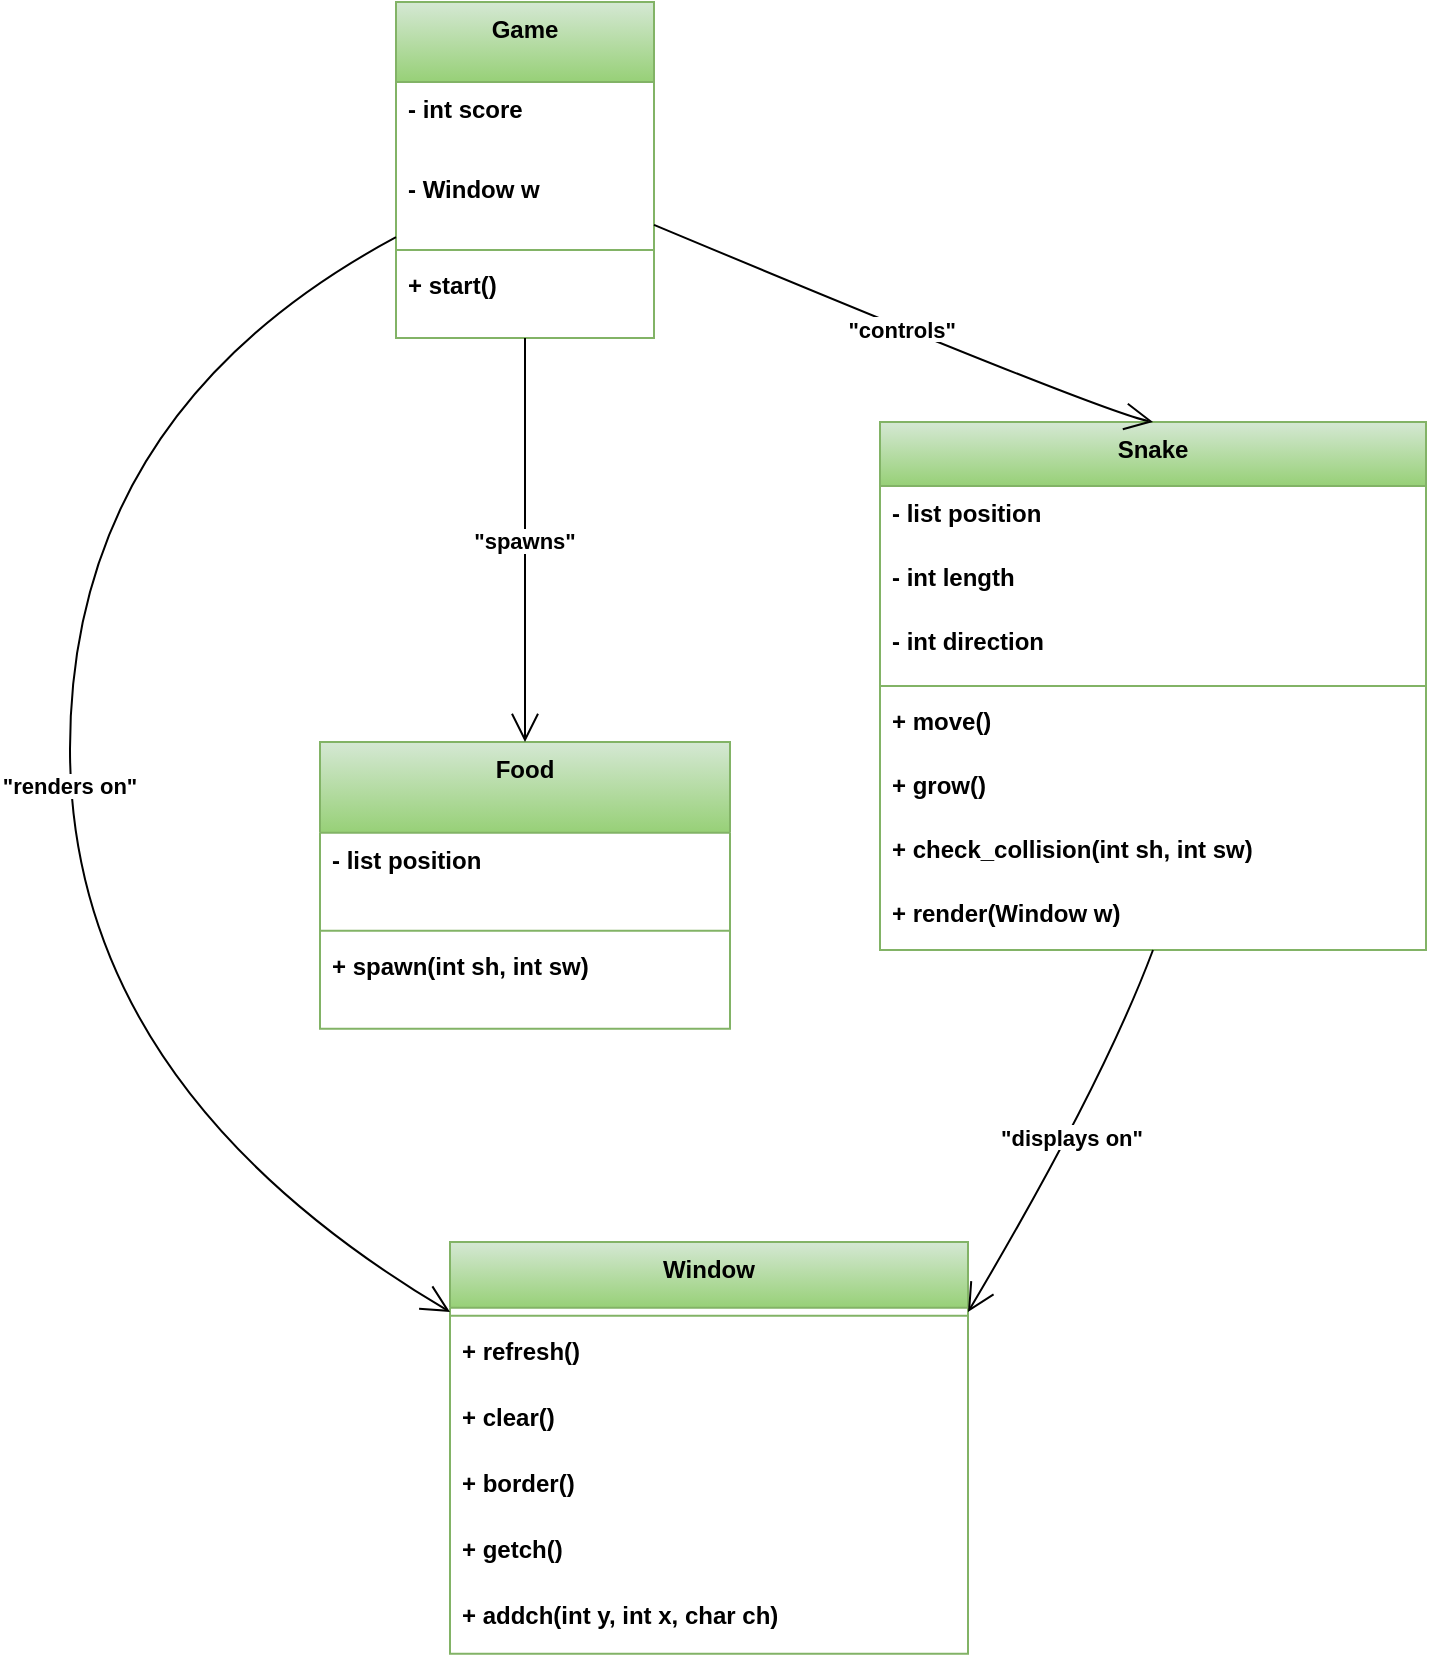 <mxfile version="26.0.14">
  <diagram name="Page-1" id="o4eQdf8rLRscZZ6JouvJ">
    <mxGraphModel dx="1730" dy="-632" grid="1" gridSize="10" guides="1" tooltips="1" connect="1" arrows="1" fold="1" page="1" pageScale="1" pageWidth="850" pageHeight="1100" math="0" shadow="0">
      <root>
        <mxCell id="0" />
        <mxCell id="1" parent="0" />
        <mxCell id="OPFNYv6zjqhL-7-Q2dAG-1" value="Game" style="swimlane;fontStyle=1;align=center;verticalAlign=top;childLayout=stackLayout;horizontal=1;startSize=40;horizontalStack=0;resizeParent=1;resizeParentMax=0;resizeLast=0;collapsible=0;marginBottom=0;fillColor=#d5e8d4;gradientColor=#97d077;strokeColor=#82b366;" vertex="1" parent="1">
          <mxGeometry x="183" y="1870" width="129" height="168" as="geometry" />
        </mxCell>
        <mxCell id="OPFNYv6zjqhL-7-Q2dAG-2" value="- int score" style="text;strokeColor=none;fillColor=none;align=left;verticalAlign=top;spacingLeft=4;spacingRight=4;overflow=hidden;rotatable=0;points=[[0,0.5],[1,0.5]];portConstraint=eastwest;fontStyle=1" vertex="1" parent="OPFNYv6zjqhL-7-Q2dAG-1">
          <mxGeometry y="40" width="129" height="40" as="geometry" />
        </mxCell>
        <mxCell id="OPFNYv6zjqhL-7-Q2dAG-3" value="- Window w" style="text;strokeColor=none;fillColor=none;align=left;verticalAlign=top;spacingLeft=4;spacingRight=4;overflow=hidden;rotatable=0;points=[[0,0.5],[1,0.5]];portConstraint=eastwest;fontStyle=1" vertex="1" parent="OPFNYv6zjqhL-7-Q2dAG-1">
          <mxGeometry y="80" width="129" height="40" as="geometry" />
        </mxCell>
        <mxCell id="OPFNYv6zjqhL-7-Q2dAG-4" style="line;strokeWidth=1;fillColor=none;align=left;verticalAlign=middle;spacingTop=-1;spacingLeft=3;spacingRight=3;rotatable=0;labelPosition=right;points=[];portConstraint=eastwest;strokeColor=inherit;fontStyle=1" vertex="1" parent="OPFNYv6zjqhL-7-Q2dAG-1">
          <mxGeometry y="120" width="129" height="8" as="geometry" />
        </mxCell>
        <mxCell id="OPFNYv6zjqhL-7-Q2dAG-5" value="+ start()" style="text;strokeColor=none;fillColor=none;align=left;verticalAlign=top;spacingLeft=4;spacingRight=4;overflow=hidden;rotatable=0;points=[[0,0.5],[1,0.5]];portConstraint=eastwest;fontStyle=1" vertex="1" parent="OPFNYv6zjqhL-7-Q2dAG-1">
          <mxGeometry y="128" width="129" height="40" as="geometry" />
        </mxCell>
        <mxCell id="OPFNYv6zjqhL-7-Q2dAG-6" value="Snake" style="swimlane;fontStyle=1;align=center;verticalAlign=top;childLayout=stackLayout;horizontal=1;startSize=32;horizontalStack=0;resizeParent=1;resizeParentMax=0;resizeLast=0;collapsible=0;marginBottom=0;fillColor=#d5e8d4;gradientColor=#97d077;strokeColor=#82b366;" vertex="1" parent="1">
          <mxGeometry x="425" y="2080" width="273" height="264" as="geometry" />
        </mxCell>
        <mxCell id="OPFNYv6zjqhL-7-Q2dAG-7" value="- list position" style="text;strokeColor=none;fillColor=none;align=left;verticalAlign=top;spacingLeft=4;spacingRight=4;overflow=hidden;rotatable=0;points=[[0,0.5],[1,0.5]];portConstraint=eastwest;fontStyle=1" vertex="1" parent="OPFNYv6zjqhL-7-Q2dAG-6">
          <mxGeometry y="32" width="273" height="32" as="geometry" />
        </mxCell>
        <mxCell id="OPFNYv6zjqhL-7-Q2dAG-8" value="- int length" style="text;strokeColor=none;fillColor=none;align=left;verticalAlign=top;spacingLeft=4;spacingRight=4;overflow=hidden;rotatable=0;points=[[0,0.5],[1,0.5]];portConstraint=eastwest;fontStyle=1" vertex="1" parent="OPFNYv6zjqhL-7-Q2dAG-6">
          <mxGeometry y="64" width="273" height="32" as="geometry" />
        </mxCell>
        <mxCell id="OPFNYv6zjqhL-7-Q2dAG-9" value="- int direction" style="text;strokeColor=none;fillColor=none;align=left;verticalAlign=top;spacingLeft=4;spacingRight=4;overflow=hidden;rotatable=0;points=[[0,0.5],[1,0.5]];portConstraint=eastwest;fontStyle=1" vertex="1" parent="OPFNYv6zjqhL-7-Q2dAG-6">
          <mxGeometry y="96" width="273" height="32" as="geometry" />
        </mxCell>
        <mxCell id="OPFNYv6zjqhL-7-Q2dAG-10" style="line;strokeWidth=1;fillColor=none;align=left;verticalAlign=middle;spacingTop=-1;spacingLeft=3;spacingRight=3;rotatable=0;labelPosition=right;points=[];portConstraint=eastwest;strokeColor=inherit;fontStyle=1" vertex="1" parent="OPFNYv6zjqhL-7-Q2dAG-6">
          <mxGeometry y="128" width="273" height="8" as="geometry" />
        </mxCell>
        <mxCell id="OPFNYv6zjqhL-7-Q2dAG-11" value="+ move()" style="text;strokeColor=none;fillColor=none;align=left;verticalAlign=top;spacingLeft=4;spacingRight=4;overflow=hidden;rotatable=0;points=[[0,0.5],[1,0.5]];portConstraint=eastwest;fontStyle=1" vertex="1" parent="OPFNYv6zjqhL-7-Q2dAG-6">
          <mxGeometry y="136" width="273" height="32" as="geometry" />
        </mxCell>
        <mxCell id="OPFNYv6zjqhL-7-Q2dAG-12" value="+ grow()" style="text;strokeColor=none;fillColor=none;align=left;verticalAlign=top;spacingLeft=4;spacingRight=4;overflow=hidden;rotatable=0;points=[[0,0.5],[1,0.5]];portConstraint=eastwest;fontStyle=1" vertex="1" parent="OPFNYv6zjqhL-7-Q2dAG-6">
          <mxGeometry y="168" width="273" height="32" as="geometry" />
        </mxCell>
        <mxCell id="OPFNYv6zjqhL-7-Q2dAG-13" value="+ check_collision(int sh, int sw)" style="text;strokeColor=none;fillColor=none;align=left;verticalAlign=top;spacingLeft=4;spacingRight=4;overflow=hidden;rotatable=0;points=[[0,0.5],[1,0.5]];portConstraint=eastwest;fontStyle=1" vertex="1" parent="OPFNYv6zjqhL-7-Q2dAG-6">
          <mxGeometry y="200" width="273" height="32" as="geometry" />
        </mxCell>
        <mxCell id="OPFNYv6zjqhL-7-Q2dAG-14" value="+ render(Window w)" style="text;strokeColor=none;fillColor=none;align=left;verticalAlign=top;spacingLeft=4;spacingRight=4;overflow=hidden;rotatable=0;points=[[0,0.5],[1,0.5]];portConstraint=eastwest;fontStyle=1" vertex="1" parent="OPFNYv6zjqhL-7-Q2dAG-6">
          <mxGeometry y="232" width="273" height="32" as="geometry" />
        </mxCell>
        <mxCell id="OPFNYv6zjqhL-7-Q2dAG-15" value="Food" style="swimlane;fontStyle=1;align=center;verticalAlign=top;childLayout=stackLayout;horizontal=1;startSize=45.333;horizontalStack=0;resizeParent=1;resizeParentMax=0;resizeLast=0;collapsible=0;marginBottom=0;fillColor=#d5e8d4;gradientColor=#97d077;strokeColor=#82b366;" vertex="1" parent="1">
          <mxGeometry x="145" y="2240" width="205" height="143.333" as="geometry" />
        </mxCell>
        <mxCell id="OPFNYv6zjqhL-7-Q2dAG-16" value="- list position" style="text;strokeColor=none;fillColor=none;align=left;verticalAlign=top;spacingLeft=4;spacingRight=4;overflow=hidden;rotatable=0;points=[[0,0.5],[1,0.5]];portConstraint=eastwest;fontStyle=1" vertex="1" parent="OPFNYv6zjqhL-7-Q2dAG-15">
          <mxGeometry y="45.333" width="205" height="45" as="geometry" />
        </mxCell>
        <mxCell id="OPFNYv6zjqhL-7-Q2dAG-17" style="line;strokeWidth=1;fillColor=none;align=left;verticalAlign=middle;spacingTop=-1;spacingLeft=3;spacingRight=3;rotatable=0;labelPosition=right;points=[];portConstraint=eastwest;strokeColor=inherit;fontStyle=1" vertex="1" parent="OPFNYv6zjqhL-7-Q2dAG-15">
          <mxGeometry y="90.333" width="205" height="8" as="geometry" />
        </mxCell>
        <mxCell id="OPFNYv6zjqhL-7-Q2dAG-18" value="+ spawn(int sh, int sw)" style="text;strokeColor=none;fillColor=none;align=left;verticalAlign=top;spacingLeft=4;spacingRight=4;overflow=hidden;rotatable=0;points=[[0,0.5],[1,0.5]];portConstraint=eastwest;fontStyle=1" vertex="1" parent="OPFNYv6zjqhL-7-Q2dAG-15">
          <mxGeometry y="98.333" width="205" height="45" as="geometry" />
        </mxCell>
        <mxCell id="OPFNYv6zjqhL-7-Q2dAG-19" value="Window" style="swimlane;fontStyle=1;align=center;verticalAlign=top;childLayout=stackLayout;horizontal=1;startSize=32.923;horizontalStack=0;resizeParent=1;resizeParentMax=0;resizeLast=0;collapsible=0;marginBottom=0;fillColor=#d5e8d4;gradientColor=#97d077;strokeColor=#82b366;" vertex="1" parent="1">
          <mxGeometry x="210" y="2490" width="259" height="205.923" as="geometry" />
        </mxCell>
        <mxCell id="OPFNYv6zjqhL-7-Q2dAG-20" style="line;strokeWidth=1;fillColor=none;align=left;verticalAlign=middle;spacingTop=-1;spacingLeft=3;spacingRight=3;rotatable=0;labelPosition=right;points=[];portConstraint=eastwest;strokeColor=inherit;fontStyle=1" vertex="1" parent="OPFNYv6zjqhL-7-Q2dAG-19">
          <mxGeometry y="32.923" width="259" height="8" as="geometry" />
        </mxCell>
        <mxCell id="OPFNYv6zjqhL-7-Q2dAG-21" value="+ refresh()" style="text;strokeColor=none;fillColor=none;align=left;verticalAlign=top;spacingLeft=4;spacingRight=4;overflow=hidden;rotatable=0;points=[[0,0.5],[1,0.5]];portConstraint=eastwest;fontStyle=1" vertex="1" parent="OPFNYv6zjqhL-7-Q2dAG-19">
          <mxGeometry y="40.923" width="259" height="33" as="geometry" />
        </mxCell>
        <mxCell id="OPFNYv6zjqhL-7-Q2dAG-22" value="+ clear()" style="text;strokeColor=none;fillColor=none;align=left;verticalAlign=top;spacingLeft=4;spacingRight=4;overflow=hidden;rotatable=0;points=[[0,0.5],[1,0.5]];portConstraint=eastwest;fontStyle=1" vertex="1" parent="OPFNYv6zjqhL-7-Q2dAG-19">
          <mxGeometry y="73.923" width="259" height="33" as="geometry" />
        </mxCell>
        <mxCell id="OPFNYv6zjqhL-7-Q2dAG-23" value="+ border()" style="text;strokeColor=none;fillColor=none;align=left;verticalAlign=top;spacingLeft=4;spacingRight=4;overflow=hidden;rotatable=0;points=[[0,0.5],[1,0.5]];portConstraint=eastwest;fontStyle=1" vertex="1" parent="OPFNYv6zjqhL-7-Q2dAG-19">
          <mxGeometry y="106.923" width="259" height="33" as="geometry" />
        </mxCell>
        <mxCell id="OPFNYv6zjqhL-7-Q2dAG-24" value="+ getch()" style="text;strokeColor=none;fillColor=none;align=left;verticalAlign=top;spacingLeft=4;spacingRight=4;overflow=hidden;rotatable=0;points=[[0,0.5],[1,0.5]];portConstraint=eastwest;fontStyle=1" vertex="1" parent="OPFNYv6zjqhL-7-Q2dAG-19">
          <mxGeometry y="139.923" width="259" height="33" as="geometry" />
        </mxCell>
        <mxCell id="OPFNYv6zjqhL-7-Q2dAG-25" value="+ addch(int y, int x, char ch)" style="text;strokeColor=none;fillColor=none;align=left;verticalAlign=top;spacingLeft=4;spacingRight=4;overflow=hidden;rotatable=0;points=[[0,0.5],[1,0.5]];portConstraint=eastwest;fontStyle=1" vertex="1" parent="OPFNYv6zjqhL-7-Q2dAG-19">
          <mxGeometry y="172.923" width="259" height="33" as="geometry" />
        </mxCell>
        <mxCell id="OPFNYv6zjqhL-7-Q2dAG-26" value="&quot;controls&quot;" style="curved=1;startArrow=none;endArrow=open;endSize=12;exitX=0.99;exitY=0.66;entryX=0.5;entryY=0;rounded=0;fontStyle=1" edge="1" parent="1" source="OPFNYv6zjqhL-7-Q2dAG-1" target="OPFNYv6zjqhL-7-Q2dAG-6">
          <mxGeometry relative="1" as="geometry">
            <Array as="points">
              <mxPoint x="536" y="2075" />
            </Array>
          </mxGeometry>
        </mxCell>
        <mxCell id="OPFNYv6zjqhL-7-Q2dAG-27" value="&quot;spawns&quot;" style="curved=1;startArrow=none;endArrow=open;endSize=12;exitX=0.5;exitY=1;entryX=0.5;entryY=0;rounded=0;fontStyle=1" edge="1" parent="1" source="OPFNYv6zjqhL-7-Q2dAG-1" target="OPFNYv6zjqhL-7-Q2dAG-15">
          <mxGeometry relative="1" as="geometry">
            <Array as="points" />
          </mxGeometry>
        </mxCell>
        <mxCell id="OPFNYv6zjqhL-7-Q2dAG-28" value="&quot;renders on&quot;" style="curved=1;startArrow=none;endArrow=open;endSize=12;exitX=0;exitY=0.7;entryX=0;entryY=0.17;rounded=0;fontStyle=1" edge="1" parent="1" source="OPFNYv6zjqhL-7-Q2dAG-1" target="OPFNYv6zjqhL-7-Q2dAG-19">
          <mxGeometry relative="1" as="geometry">
            <Array as="points">
              <mxPoint x="20" y="2075" />
              <mxPoint x="20" y="2412" />
            </Array>
          </mxGeometry>
        </mxCell>
        <mxCell id="OPFNYv6zjqhL-7-Q2dAG-29" value="&quot;displays on&quot;" style="curved=1;startArrow=none;endArrow=open;endSize=12;exitX=0.5;exitY=1;entryX=1;entryY=0.17;rounded=0;fontStyle=1" edge="1" parent="1" source="OPFNYv6zjqhL-7-Q2dAG-6" target="OPFNYv6zjqhL-7-Q2dAG-19">
          <mxGeometry relative="1" as="geometry">
            <Array as="points">
              <mxPoint x="536" y="2412" />
            </Array>
          </mxGeometry>
        </mxCell>
      </root>
    </mxGraphModel>
  </diagram>
</mxfile>
